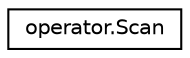 digraph "Graphical Class Hierarchy"
{
 // LATEX_PDF_SIZE
  edge [fontname="Helvetica",fontsize="10",labelfontname="Helvetica",labelfontsize="10"];
  node [fontname="Helvetica",fontsize="10",shape=record];
  rankdir="LR";
  Node0 [label="operator.Scan",height=0.2,width=0.4,color="black", fillcolor="white", style="filled",URL="$classoperator_1_1Scan.html",tooltip=" "];
}
